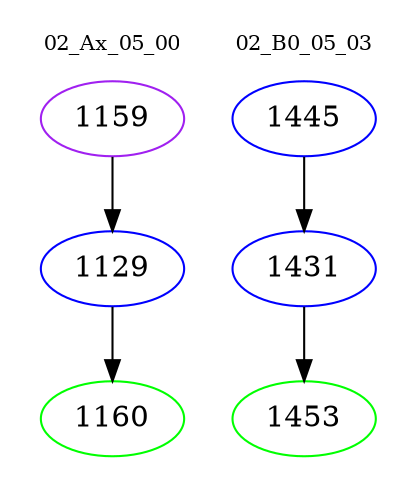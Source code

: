 digraph{
subgraph cluster_0 {
color = white
label = "02_Ax_05_00";
fontsize=10;
T0_1159 [label="1159", color="purple"]
T0_1159 -> T0_1129 [color="black"]
T0_1129 [label="1129", color="blue"]
T0_1129 -> T0_1160 [color="black"]
T0_1160 [label="1160", color="green"]
}
subgraph cluster_1 {
color = white
label = "02_B0_05_03";
fontsize=10;
T1_1445 [label="1445", color="blue"]
T1_1445 -> T1_1431 [color="black"]
T1_1431 [label="1431", color="blue"]
T1_1431 -> T1_1453 [color="black"]
T1_1453 [label="1453", color="green"]
}
}
